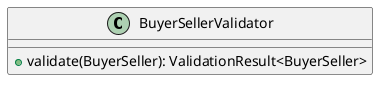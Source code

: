 @startuml

    class BuyerSellerValidator [[BuyerSellerValidator.html]] {
        +validate(BuyerSeller): ValidationResult<BuyerSeller>
    }

@enduml
